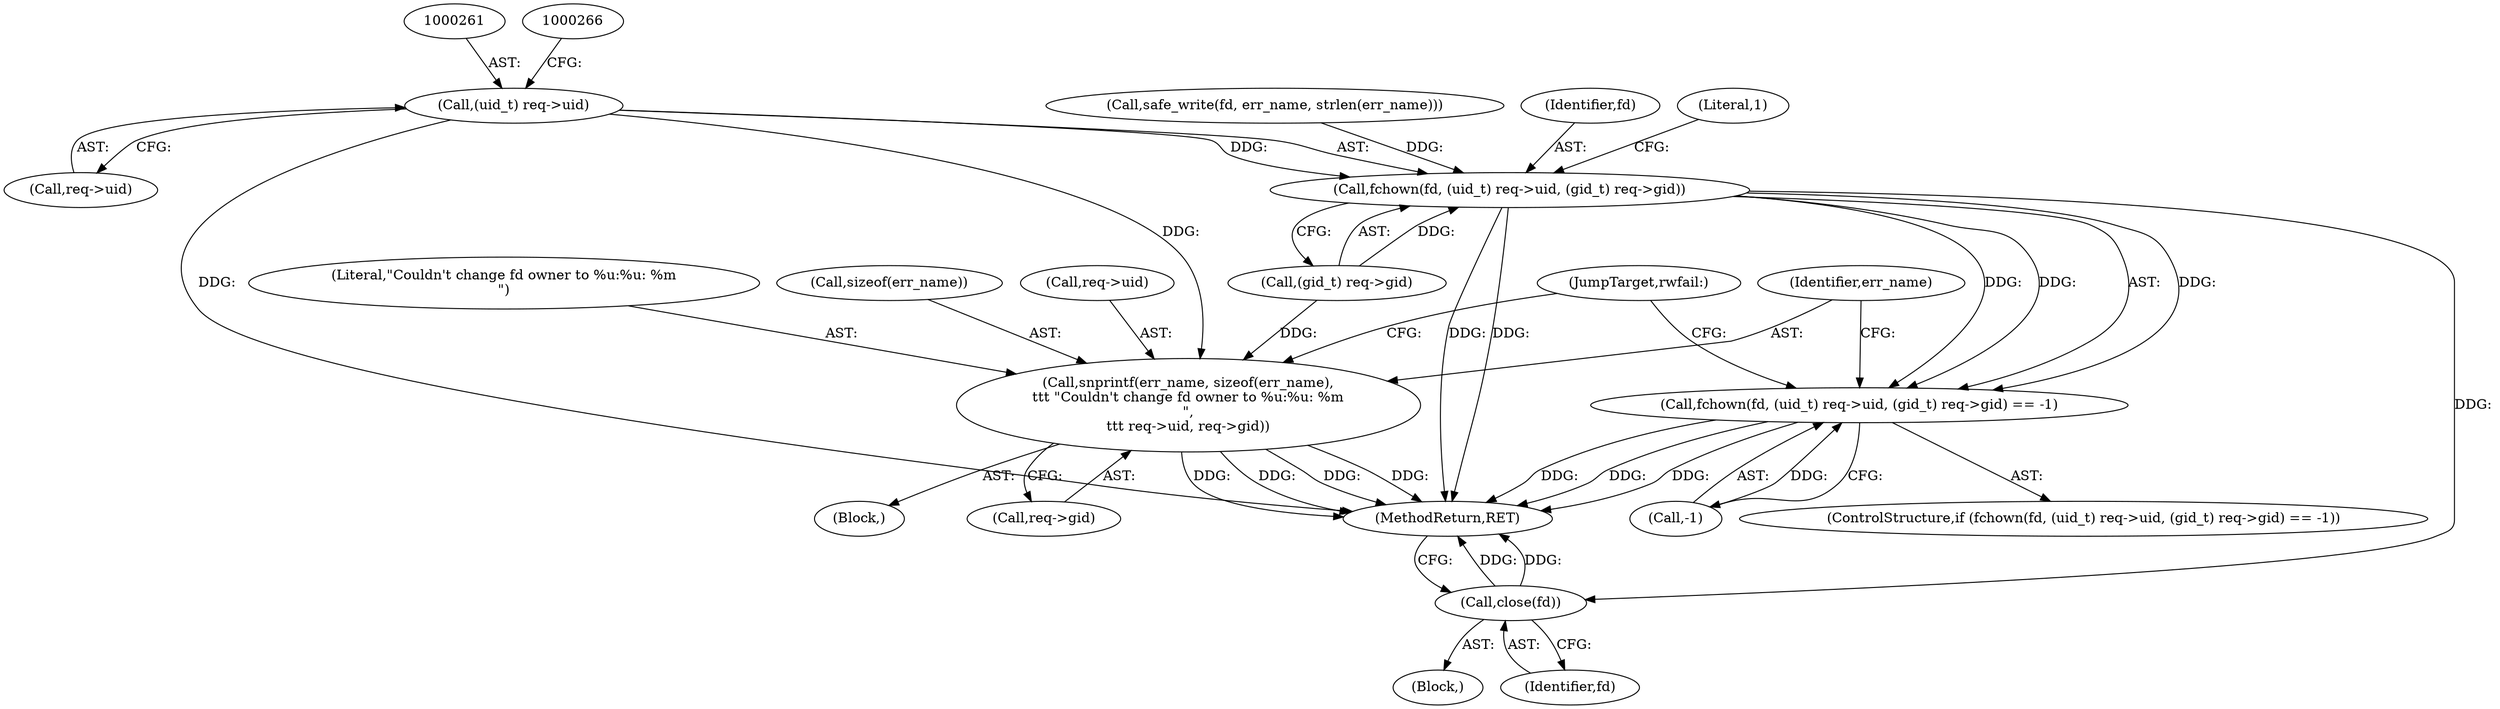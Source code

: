 digraph "0_slurm_92362a92fffe60187df61f99ab11c249d44120ee@pointer" {
"1000260" [label="(Call,(uid_t) req->uid)"];
"1000258" [label="(Call,fchown(fd, (uid_t) req->uid, (gid_t) req->gid))"];
"1000257" [label="(Call,fchown(fd, (uid_t) req->uid, (gid_t) req->gid) == -1)"];
"1000285" [label="(Call,close(fd))"];
"1000273" [label="(Call,snprintf(err_name, sizeof(err_name),\n\t\t\t \"Couldn't change fd owner to %u:%u: %m\n\",\n\t\t\t req->uid, req->gid))"];
"1000285" [label="(Call,close(fd))"];
"1000271" [label="(Literal,1)"];
"1000258" [label="(Call,fchown(fd, (uid_t) req->uid, (gid_t) req->gid))"];
"1000274" [label="(Identifier,err_name)"];
"1000284" [label="(JumpTarget,rwfail:)"];
"1000103" [label="(Block,)"];
"1000286" [label="(Identifier,fd)"];
"1000278" [label="(Call,req->uid)"];
"1000277" [label="(Literal,\"Couldn't change fd owner to %u:%u: %m\n\")"];
"1000262" [label="(Call,req->uid)"];
"1000275" [label="(Call,sizeof(err_name))"];
"1000256" [label="(ControlStructure,if (fchown(fd, (uid_t) req->uid, (gid_t) req->gid) == -1))"];
"1000251" [label="(Call,safe_write(fd, err_name, strlen(err_name)))"];
"1000257" [label="(Call,fchown(fd, (uid_t) req->uid, (gid_t) req->gid) == -1)"];
"1000260" [label="(Call,(uid_t) req->uid)"];
"1000270" [label="(Call,-1)"];
"1000259" [label="(Identifier,fd)"];
"1000272" [label="(Block,)"];
"1000287" [label="(MethodReturn,RET)"];
"1000273" [label="(Call,snprintf(err_name, sizeof(err_name),\n\t\t\t \"Couldn't change fd owner to %u:%u: %m\n\",\n\t\t\t req->uid, req->gid))"];
"1000281" [label="(Call,req->gid)"];
"1000265" [label="(Call,(gid_t) req->gid)"];
"1000260" -> "1000258"  [label="AST: "];
"1000260" -> "1000262"  [label="CFG: "];
"1000261" -> "1000260"  [label="AST: "];
"1000262" -> "1000260"  [label="AST: "];
"1000266" -> "1000260"  [label="CFG: "];
"1000260" -> "1000287"  [label="DDG: "];
"1000260" -> "1000258"  [label="DDG: "];
"1000260" -> "1000273"  [label="DDG: "];
"1000258" -> "1000257"  [label="AST: "];
"1000258" -> "1000265"  [label="CFG: "];
"1000259" -> "1000258"  [label="AST: "];
"1000265" -> "1000258"  [label="AST: "];
"1000271" -> "1000258"  [label="CFG: "];
"1000258" -> "1000287"  [label="DDG: "];
"1000258" -> "1000287"  [label="DDG: "];
"1000258" -> "1000257"  [label="DDG: "];
"1000258" -> "1000257"  [label="DDG: "];
"1000258" -> "1000257"  [label="DDG: "];
"1000251" -> "1000258"  [label="DDG: "];
"1000265" -> "1000258"  [label="DDG: "];
"1000258" -> "1000285"  [label="DDG: "];
"1000257" -> "1000256"  [label="AST: "];
"1000257" -> "1000270"  [label="CFG: "];
"1000270" -> "1000257"  [label="AST: "];
"1000274" -> "1000257"  [label="CFG: "];
"1000284" -> "1000257"  [label="CFG: "];
"1000257" -> "1000287"  [label="DDG: "];
"1000257" -> "1000287"  [label="DDG: "];
"1000257" -> "1000287"  [label="DDG: "];
"1000270" -> "1000257"  [label="DDG: "];
"1000285" -> "1000103"  [label="AST: "];
"1000285" -> "1000286"  [label="CFG: "];
"1000286" -> "1000285"  [label="AST: "];
"1000287" -> "1000285"  [label="CFG: "];
"1000285" -> "1000287"  [label="DDG: "];
"1000285" -> "1000287"  [label="DDG: "];
"1000273" -> "1000272"  [label="AST: "];
"1000273" -> "1000281"  [label="CFG: "];
"1000274" -> "1000273"  [label="AST: "];
"1000275" -> "1000273"  [label="AST: "];
"1000277" -> "1000273"  [label="AST: "];
"1000278" -> "1000273"  [label="AST: "];
"1000281" -> "1000273"  [label="AST: "];
"1000284" -> "1000273"  [label="CFG: "];
"1000273" -> "1000287"  [label="DDG: "];
"1000273" -> "1000287"  [label="DDG: "];
"1000273" -> "1000287"  [label="DDG: "];
"1000273" -> "1000287"  [label="DDG: "];
"1000265" -> "1000273"  [label="DDG: "];
}
